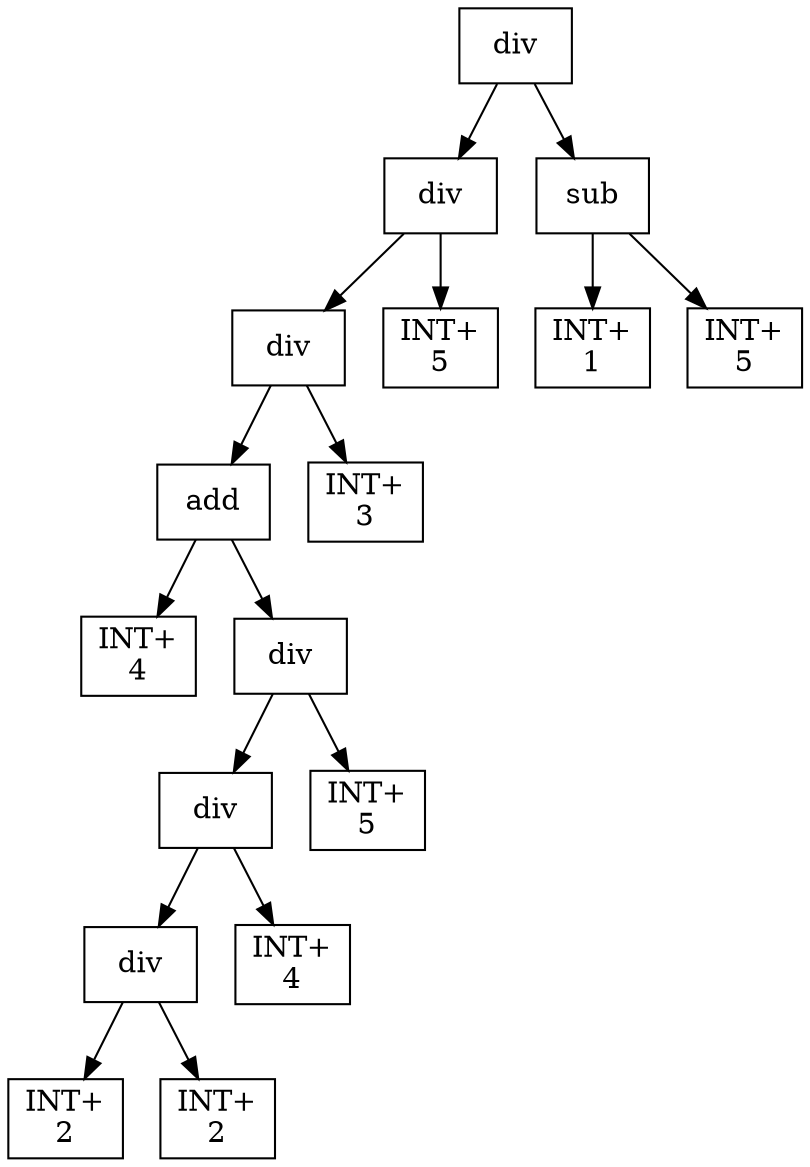 digraph expr {
  node [shape=box];
  n1 [label="div"];
  n2 [label="div"];
  n3 [label="div"];
  n4 [label="add"];
  n5 [label="INT+\n4"];
  n6 [label="div"];
  n7 [label="div"];
  n8 [label="div"];
  n9 [label="INT+\n2"];
  n10 [label="INT+\n2"];
  n8 -> n9;
  n8 -> n10;
  n11 [label="INT+\n4"];
  n7 -> n8;
  n7 -> n11;
  n12 [label="INT+\n5"];
  n6 -> n7;
  n6 -> n12;
  n4 -> n5;
  n4 -> n6;
  n13 [label="INT+\n3"];
  n3 -> n4;
  n3 -> n13;
  n14 [label="INT+\n5"];
  n2 -> n3;
  n2 -> n14;
  n15 [label="sub"];
  n16 [label="INT+\n1"];
  n17 [label="INT+\n5"];
  n15 -> n16;
  n15 -> n17;
  n1 -> n2;
  n1 -> n15;
}